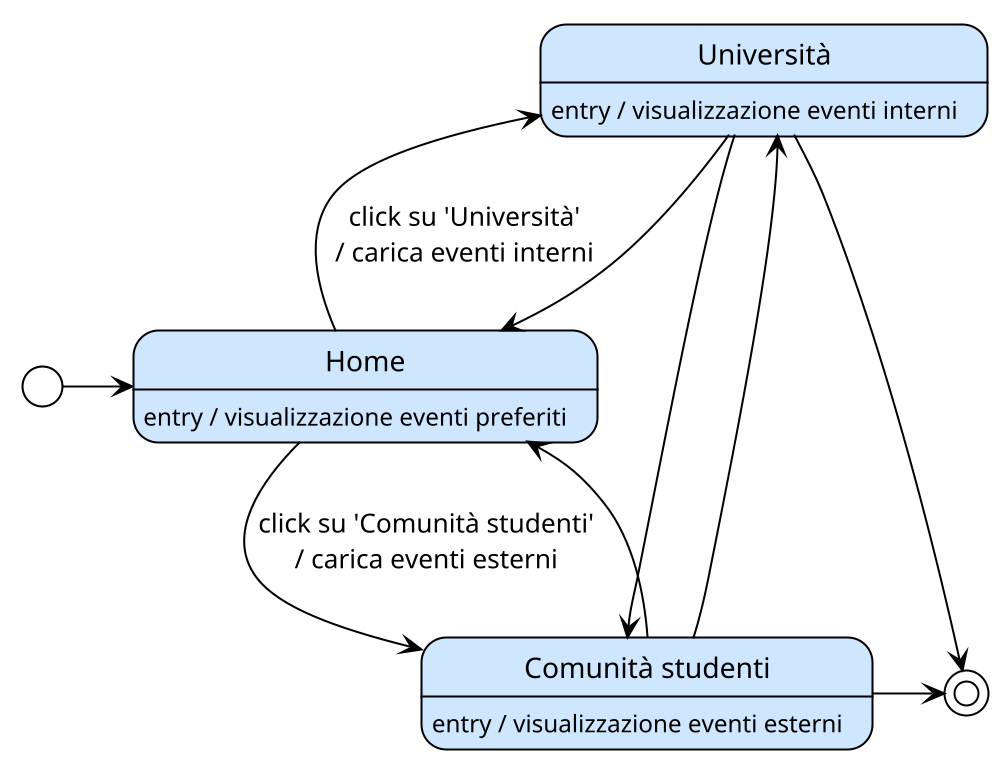 @startuml
!theme plain
scale 1000 width

state "Home" as H #CFE6FF
state "Università" as IE #CFE6FF
state "Comunità studenti" as EE #CFE6FF

[*] -right-> H
H -up-> IE : click su 'Università'\n/ carica eventi interni
IE --> H
H -down-> EE : click su 'Comunità studenti'\n/ carica eventi esterni
EE --> H
IE --> EE
EE --> IE
EE -right-> [*]
IE --> [*]

H : entry / visualizzazione eventi preferiti
IE : entry / visualizzazione eventi interni
EE : entry / visualizzazione eventi esterni

@enduml
